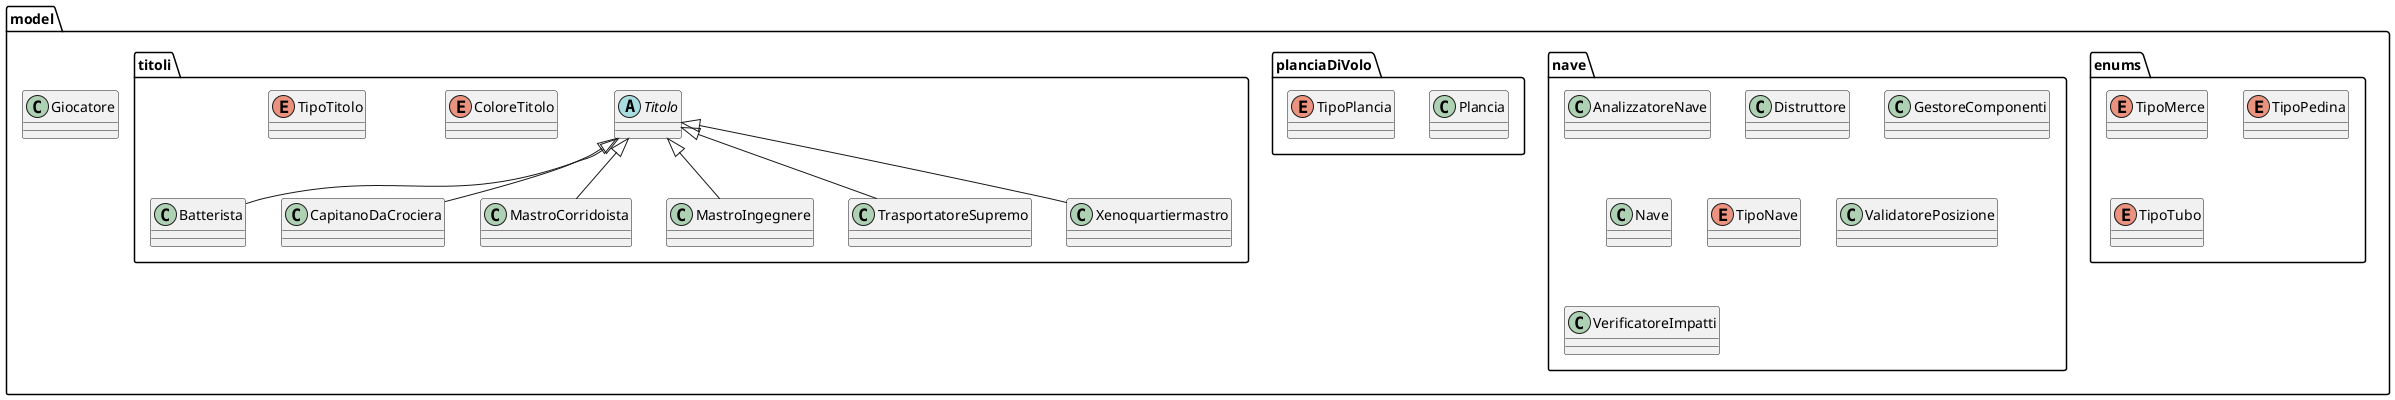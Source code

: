 @startuml

package model {
    package enums {
    enum TipoMerce
    enum TipoPedina
    enum TipoTubo
  }
  class Giocatore
  package nave {
    class AnalizzatoreNave
    class Distruttore
    class GestoreComponenti
    class Nave
    enum TipoNave
    class ValidatorePosizione
    class VerificatoreImpatti
  }
  package planciaDiVolo {
    class Plancia
    enum TipoPlancia
  }
  package titoli {
    abstract class Titolo
    class Batterista
    class CapitanoDaCrociera
    enum ColoreTitolo
    class MastroCorridoista
    class MastroIngegnere
    enum TipoTitolo
    class TrasportatoreSupremo
    class Xenoquartiermastro
  }
}

Titolo <|-- Batterista
Titolo <|-- MastroCorridoista
Titolo <|-- MastroIngegnere
Titolo <|-- Xenoquartiermastro
Titolo <|-- TrasportatoreSupremo
Titolo <|-- CapitanoDaCrociera

@enduml
